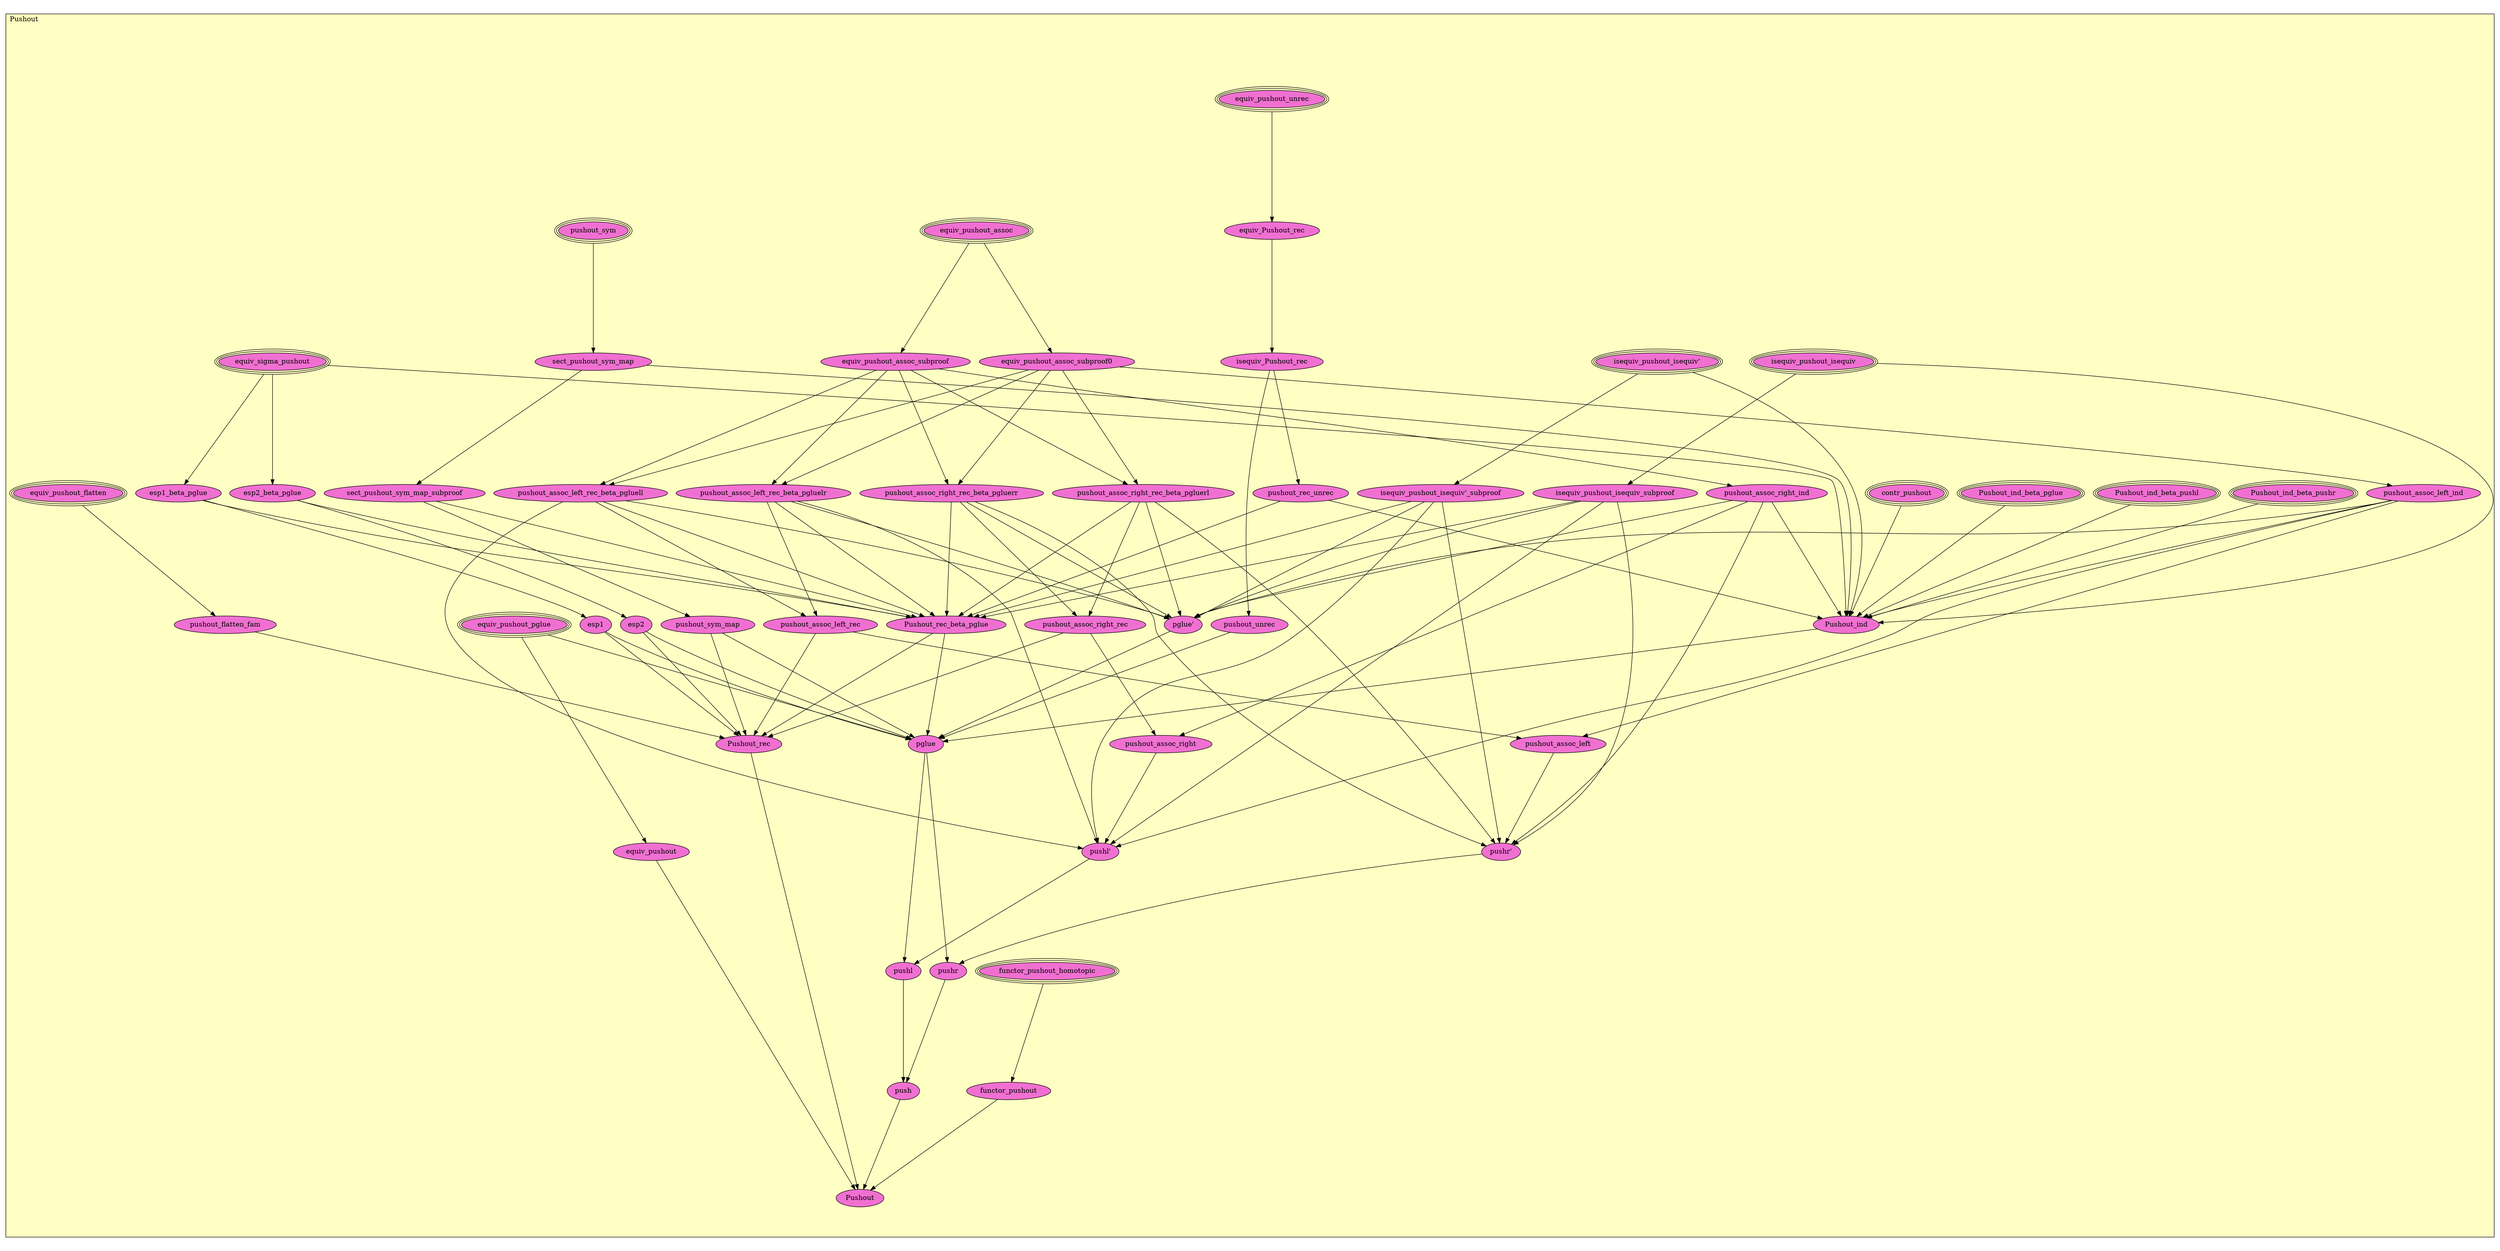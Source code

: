 digraph HoTT_Colimits_Pushout {
  graph [ratio=0.5]
  node [style=filled]
Pushout_equiv_pushout_flatten [label="equiv_pushout_flatten", URL=<Pushout.html#equiv_pushout_flatten>, peripheries=3, fillcolor="#F070D1"] ;
Pushout_pushout_flatten_fam [label="pushout_flatten_fam", URL=<Pushout.html#pushout_flatten_fam>, fillcolor="#F070D1"] ;
Pushout_isequiv_pushout_isequiv_ [label="isequiv_pushout_isequiv'", URL=<Pushout.html#isequiv_pushout_isequiv'>, peripheries=3, fillcolor="#F070D1"] ;
Pushout_isequiv_pushout_isequiv__subproof [label="isequiv_pushout_isequiv'_subproof", URL=<Pushout.html#isequiv_pushout_isequiv'_subproof>, fillcolor="#F070D1"] ;
Pushout_isequiv_pushout_isequiv [label="isequiv_pushout_isequiv", URL=<Pushout.html#isequiv_pushout_isequiv>, peripheries=3, fillcolor="#F070D1"] ;
Pushout_isequiv_pushout_isequiv_subproof [label="isequiv_pushout_isequiv_subproof", URL=<Pushout.html#isequiv_pushout_isequiv_subproof>, fillcolor="#F070D1"] ;
Pushout_equiv_pushout_assoc [label="equiv_pushout_assoc", URL=<Pushout.html#equiv_pushout_assoc>, peripheries=3, fillcolor="#F070D1"] ;
Pushout_equiv_pushout_assoc_subproof0 [label="equiv_pushout_assoc_subproof0", URL=<Pushout.html#equiv_pushout_assoc_subproof0>, fillcolor="#F070D1"] ;
Pushout_equiv_pushout_assoc_subproof [label="equiv_pushout_assoc_subproof", URL=<Pushout.html#equiv_pushout_assoc_subproof>, fillcolor="#F070D1"] ;
Pushout_pushout_assoc_right_rec_beta_pgluerr [label="pushout_assoc_right_rec_beta_pgluerr", URL=<Pushout.html#pushout_assoc_right_rec_beta_pgluerr>, fillcolor="#F070D1"] ;
Pushout_pushout_assoc_right_rec_beta_pgluerl [label="pushout_assoc_right_rec_beta_pgluerl", URL=<Pushout.html#pushout_assoc_right_rec_beta_pgluerl>, fillcolor="#F070D1"] ;
Pushout_pushout_assoc_right_rec [label="pushout_assoc_right_rec", URL=<Pushout.html#pushout_assoc_right_rec>, fillcolor="#F070D1"] ;
Pushout_pushout_assoc_right_ind [label="pushout_assoc_right_ind", URL=<Pushout.html#pushout_assoc_right_ind>, fillcolor="#F070D1"] ;
Pushout_pushout_assoc_right [label="pushout_assoc_right", URL=<Pushout.html#pushout_assoc_right>, fillcolor="#F070D1"] ;
Pushout_pushout_assoc_left_rec_beta_pgluelr [label="pushout_assoc_left_rec_beta_pgluelr", URL=<Pushout.html#pushout_assoc_left_rec_beta_pgluelr>, fillcolor="#F070D1"] ;
Pushout_pushout_assoc_left_rec_beta_pgluell [label="pushout_assoc_left_rec_beta_pgluell", URL=<Pushout.html#pushout_assoc_left_rec_beta_pgluell>, fillcolor="#F070D1"] ;
Pushout_pushout_assoc_left_rec [label="pushout_assoc_left_rec", URL=<Pushout.html#pushout_assoc_left_rec>, fillcolor="#F070D1"] ;
Pushout_pushout_assoc_left_ind [label="pushout_assoc_left_ind", URL=<Pushout.html#pushout_assoc_left_ind>, fillcolor="#F070D1"] ;
Pushout_pushout_assoc_left [label="pushout_assoc_left", URL=<Pushout.html#pushout_assoc_left>, fillcolor="#F070D1"] ;
Pushout_equiv_sigma_pushout [label="equiv_sigma_pushout", URL=<Pushout.html#equiv_sigma_pushout>, peripheries=3, fillcolor="#F070D1"] ;
Pushout_esp2_beta_pglue [label="esp2_beta_pglue", URL=<Pushout.html#esp2_beta_pglue>, fillcolor="#F070D1"] ;
Pushout_esp2 [label="esp2", URL=<Pushout.html#esp2>, fillcolor="#F070D1"] ;
Pushout_esp1_beta_pglue [label="esp1_beta_pglue", URL=<Pushout.html#esp1_beta_pglue>, fillcolor="#F070D1"] ;
Pushout_esp1 [label="esp1", URL=<Pushout.html#esp1>, fillcolor="#F070D1"] ;
Pushout_contr_pushout [label="contr_pushout", URL=<Pushout.html#contr_pushout>, peripheries=3, fillcolor="#F070D1"] ;
Pushout_equiv_pushout_pglue [label="equiv_pushout_pglue", URL=<Pushout.html#equiv_pushout_pglue>, peripheries=3, fillcolor="#F070D1"] ;
Pushout_equiv_pushout [label="equiv_pushout", URL=<Pushout.html#equiv_pushout>, fillcolor="#F070D1"] ;
Pushout_functor_pushout_homotopic [label="functor_pushout_homotopic", URL=<Pushout.html#functor_pushout_homotopic>, peripheries=3, fillcolor="#F070D1"] ;
Pushout_functor_pushout [label="functor_pushout", URL=<Pushout.html#functor_pushout>, fillcolor="#F070D1"] ;
Pushout_pushout_sym [label="pushout_sym", URL=<Pushout.html#pushout_sym>, peripheries=3, fillcolor="#F070D1"] ;
Pushout_sect_pushout_sym_map [label="sect_pushout_sym_map", URL=<Pushout.html#sect_pushout_sym_map>, fillcolor="#F070D1"] ;
Pushout_sect_pushout_sym_map_subproof [label="sect_pushout_sym_map_subproof", URL=<Pushout.html#sect_pushout_sym_map_subproof>, fillcolor="#F070D1"] ;
Pushout_pushout_sym_map [label="pushout_sym_map", URL=<Pushout.html#pushout_sym_map>, fillcolor="#F070D1"] ;
Pushout_equiv_pushout_unrec [label="equiv_pushout_unrec", URL=<Pushout.html#equiv_pushout_unrec>, peripheries=3, fillcolor="#F070D1"] ;
Pushout_equiv_Pushout_rec [label="equiv_Pushout_rec", URL=<Pushout.html#equiv_Pushout_rec>, fillcolor="#F070D1"] ;
Pushout_isequiv_Pushout_rec [label="isequiv_Pushout_rec", URL=<Pushout.html#isequiv_Pushout_rec>, fillcolor="#F070D1"] ;
Pushout_pushout_rec_unrec [label="pushout_rec_unrec", URL=<Pushout.html#pushout_rec_unrec>, fillcolor="#F070D1"] ;
Pushout_pushout_unrec [label="pushout_unrec", URL=<Pushout.html#pushout_unrec>, fillcolor="#F070D1"] ;
Pushout_Pushout_rec_beta_pglue [label="Pushout_rec_beta_pglue", URL=<Pushout.html#Pushout_rec_beta_pglue>, fillcolor="#F070D1"] ;
Pushout_Pushout_rec [label="Pushout_rec", URL=<Pushout.html#Pushout_rec>, fillcolor="#F070D1"] ;
Pushout_Pushout_ind_beta_pglue [label="Pushout_ind_beta_pglue", URL=<Pushout.html#Pushout_ind_beta_pglue>, peripheries=3, fillcolor="#F070D1"] ;
Pushout_Pushout_ind_beta_pushr [label="Pushout_ind_beta_pushr", URL=<Pushout.html#Pushout_ind_beta_pushr>, peripheries=3, fillcolor="#F070D1"] ;
Pushout_Pushout_ind_beta_pushl [label="Pushout_ind_beta_pushl", URL=<Pushout.html#Pushout_ind_beta_pushl>, peripheries=3, fillcolor="#F070D1"] ;
Pushout_Pushout_ind [label="Pushout_ind", URL=<Pushout.html#Pushout_ind>, fillcolor="#F070D1"] ;
Pushout_pglue_ [label="pglue'", URL=<Pushout.html#pglue'>, fillcolor="#F070D1"] ;
Pushout_pushr_ [label="pushr'", URL=<Pushout.html#pushr'>, fillcolor="#F070D1"] ;
Pushout_pushl_ [label="pushl'", URL=<Pushout.html#pushl'>, fillcolor="#F070D1"] ;
Pushout_pglue [label="pglue", URL=<Pushout.html#pglue>, fillcolor="#F070D1"] ;
Pushout_pushr [label="pushr", URL=<Pushout.html#pushr>, fillcolor="#F070D1"] ;
Pushout_pushl [label="pushl", URL=<Pushout.html#pushl>, fillcolor="#F070D1"] ;
Pushout_push [label="push", URL=<Pushout.html#push>, fillcolor="#F070D1"] ;
Pushout_Pushout [label="Pushout", URL=<Pushout.html#Pushout>, fillcolor="#F070D1"] ;
  Pushout_equiv_pushout_flatten -> Pushout_pushout_flatten_fam [] ;
  Pushout_pushout_flatten_fam -> Pushout_Pushout_rec [] ;
  Pushout_isequiv_pushout_isequiv_ -> Pushout_isequiv_pushout_isequiv__subproof [] ;
  Pushout_isequiv_pushout_isequiv_ -> Pushout_Pushout_ind [] ;
  Pushout_isequiv_pushout_isequiv__subproof -> Pushout_Pushout_rec_beta_pglue [] ;
  Pushout_isequiv_pushout_isequiv__subproof -> Pushout_pglue_ [] ;
  Pushout_isequiv_pushout_isequiv__subproof -> Pushout_pushr_ [] ;
  Pushout_isequiv_pushout_isequiv__subproof -> Pushout_pushl_ [] ;
  Pushout_isequiv_pushout_isequiv -> Pushout_isequiv_pushout_isequiv_subproof [] ;
  Pushout_isequiv_pushout_isequiv -> Pushout_Pushout_ind [] ;
  Pushout_isequiv_pushout_isequiv_subproof -> Pushout_Pushout_rec_beta_pglue [] ;
  Pushout_isequiv_pushout_isequiv_subproof -> Pushout_pglue_ [] ;
  Pushout_isequiv_pushout_isequiv_subproof -> Pushout_pushr_ [] ;
  Pushout_isequiv_pushout_isequiv_subproof -> Pushout_pushl_ [] ;
  Pushout_equiv_pushout_assoc -> Pushout_equiv_pushout_assoc_subproof0 [] ;
  Pushout_equiv_pushout_assoc -> Pushout_equiv_pushout_assoc_subproof [] ;
  Pushout_equiv_pushout_assoc_subproof0 -> Pushout_pushout_assoc_right_rec_beta_pgluerr [] ;
  Pushout_equiv_pushout_assoc_subproof0 -> Pushout_pushout_assoc_right_rec_beta_pgluerl [] ;
  Pushout_equiv_pushout_assoc_subproof0 -> Pushout_pushout_assoc_left_rec_beta_pgluelr [] ;
  Pushout_equiv_pushout_assoc_subproof0 -> Pushout_pushout_assoc_left_rec_beta_pgluell [] ;
  Pushout_equiv_pushout_assoc_subproof0 -> Pushout_pushout_assoc_left_ind [] ;
  Pushout_equiv_pushout_assoc_subproof -> Pushout_pushout_assoc_right_rec_beta_pgluerr [] ;
  Pushout_equiv_pushout_assoc_subproof -> Pushout_pushout_assoc_right_rec_beta_pgluerl [] ;
  Pushout_equiv_pushout_assoc_subproof -> Pushout_pushout_assoc_right_ind [] ;
  Pushout_equiv_pushout_assoc_subproof -> Pushout_pushout_assoc_left_rec_beta_pgluelr [] ;
  Pushout_equiv_pushout_assoc_subproof -> Pushout_pushout_assoc_left_rec_beta_pgluell [] ;
  Pushout_pushout_assoc_right_rec_beta_pgluerr -> Pushout_pushout_assoc_right_rec [] ;
  Pushout_pushout_assoc_right_rec_beta_pgluerr -> Pushout_Pushout_rec_beta_pglue [] ;
  Pushout_pushout_assoc_right_rec_beta_pgluerr -> Pushout_pglue_ [] ;
  Pushout_pushout_assoc_right_rec_beta_pgluerr -> Pushout_pushr_ [] ;
  Pushout_pushout_assoc_right_rec_beta_pgluerl -> Pushout_pushout_assoc_right_rec [] ;
  Pushout_pushout_assoc_right_rec_beta_pgluerl -> Pushout_Pushout_rec_beta_pglue [] ;
  Pushout_pushout_assoc_right_rec_beta_pgluerl -> Pushout_pglue_ [] ;
  Pushout_pushout_assoc_right_rec_beta_pgluerl -> Pushout_pushr_ [] ;
  Pushout_pushout_assoc_right_rec -> Pushout_pushout_assoc_right [] ;
  Pushout_pushout_assoc_right_rec -> Pushout_Pushout_rec [] ;
  Pushout_pushout_assoc_right_ind -> Pushout_pushout_assoc_right [] ;
  Pushout_pushout_assoc_right_ind -> Pushout_Pushout_ind [] ;
  Pushout_pushout_assoc_right_ind -> Pushout_pglue_ [] ;
  Pushout_pushout_assoc_right_ind -> Pushout_pushr_ [] ;
  Pushout_pushout_assoc_right -> Pushout_pushl_ [] ;
  Pushout_pushout_assoc_left_rec_beta_pgluelr -> Pushout_pushout_assoc_left_rec [] ;
  Pushout_pushout_assoc_left_rec_beta_pgluelr -> Pushout_Pushout_rec_beta_pglue [] ;
  Pushout_pushout_assoc_left_rec_beta_pgluelr -> Pushout_pglue_ [] ;
  Pushout_pushout_assoc_left_rec_beta_pgluelr -> Pushout_pushl_ [] ;
  Pushout_pushout_assoc_left_rec_beta_pgluell -> Pushout_pushout_assoc_left_rec [] ;
  Pushout_pushout_assoc_left_rec_beta_pgluell -> Pushout_Pushout_rec_beta_pglue [] ;
  Pushout_pushout_assoc_left_rec_beta_pgluell -> Pushout_pglue_ [] ;
  Pushout_pushout_assoc_left_rec_beta_pgluell -> Pushout_pushl_ [] ;
  Pushout_pushout_assoc_left_rec -> Pushout_pushout_assoc_left [] ;
  Pushout_pushout_assoc_left_rec -> Pushout_Pushout_rec [] ;
  Pushout_pushout_assoc_left_ind -> Pushout_pushout_assoc_left [] ;
  Pushout_pushout_assoc_left_ind -> Pushout_Pushout_ind [] ;
  Pushout_pushout_assoc_left_ind -> Pushout_pglue_ [] ;
  Pushout_pushout_assoc_left_ind -> Pushout_pushl_ [] ;
  Pushout_pushout_assoc_left -> Pushout_pushr_ [] ;
  Pushout_equiv_sigma_pushout -> Pushout_esp2_beta_pglue [] ;
  Pushout_equiv_sigma_pushout -> Pushout_esp1_beta_pglue [] ;
  Pushout_equiv_sigma_pushout -> Pushout_Pushout_ind [] ;
  Pushout_esp2_beta_pglue -> Pushout_esp2 [] ;
  Pushout_esp2_beta_pglue -> Pushout_Pushout_rec_beta_pglue [] ;
  Pushout_esp2 -> Pushout_Pushout_rec [] ;
  Pushout_esp2 -> Pushout_pglue [] ;
  Pushout_esp1_beta_pglue -> Pushout_esp1 [] ;
  Pushout_esp1_beta_pglue -> Pushout_Pushout_rec_beta_pglue [] ;
  Pushout_esp1 -> Pushout_Pushout_rec [] ;
  Pushout_esp1 -> Pushout_pglue [] ;
  Pushout_contr_pushout -> Pushout_Pushout_ind [] ;
  Pushout_equiv_pushout_pglue -> Pushout_equiv_pushout [] ;
  Pushout_equiv_pushout_pglue -> Pushout_pglue [] ;
  Pushout_equiv_pushout -> Pushout_Pushout [] ;
  Pushout_functor_pushout_homotopic -> Pushout_functor_pushout [] ;
  Pushout_functor_pushout -> Pushout_Pushout [] ;
  Pushout_pushout_sym -> Pushout_sect_pushout_sym_map [] ;
  Pushout_sect_pushout_sym_map -> Pushout_sect_pushout_sym_map_subproof [] ;
  Pushout_sect_pushout_sym_map -> Pushout_Pushout_ind [] ;
  Pushout_sect_pushout_sym_map_subproof -> Pushout_pushout_sym_map [] ;
  Pushout_sect_pushout_sym_map_subproof -> Pushout_Pushout_rec_beta_pglue [] ;
  Pushout_pushout_sym_map -> Pushout_Pushout_rec [] ;
  Pushout_pushout_sym_map -> Pushout_pglue [] ;
  Pushout_equiv_pushout_unrec -> Pushout_equiv_Pushout_rec [] ;
  Pushout_equiv_Pushout_rec -> Pushout_isequiv_Pushout_rec [] ;
  Pushout_isequiv_Pushout_rec -> Pushout_pushout_rec_unrec [] ;
  Pushout_isequiv_Pushout_rec -> Pushout_pushout_unrec [] ;
  Pushout_pushout_rec_unrec -> Pushout_Pushout_rec_beta_pglue [] ;
  Pushout_pushout_rec_unrec -> Pushout_Pushout_ind [] ;
  Pushout_pushout_unrec -> Pushout_pglue [] ;
  Pushout_Pushout_rec_beta_pglue -> Pushout_Pushout_rec [] ;
  Pushout_Pushout_rec_beta_pglue -> Pushout_pglue [] ;
  Pushout_Pushout_rec -> Pushout_Pushout [] ;
  Pushout_Pushout_ind_beta_pglue -> Pushout_Pushout_ind [] ;
  Pushout_Pushout_ind_beta_pushr -> Pushout_Pushout_ind [] ;
  Pushout_Pushout_ind_beta_pushl -> Pushout_Pushout_ind [] ;
  Pushout_Pushout_ind -> Pushout_pglue [] ;
  Pushout_pglue_ -> Pushout_pglue [] ;
  Pushout_pushr_ -> Pushout_pushr [] ;
  Pushout_pushl_ -> Pushout_pushl [] ;
  Pushout_pglue -> Pushout_pushr [] ;
  Pushout_pglue -> Pushout_pushl [] ;
  Pushout_pushr -> Pushout_push [] ;
  Pushout_pushl -> Pushout_push [] ;
  Pushout_push -> Pushout_Pushout [] ;
subgraph cluster_Pushout { label="Pushout"; fillcolor="#FFFFC3"; labeljust=l; style=filled 
Pushout_Pushout; Pushout_push; Pushout_pushl; Pushout_pushr; Pushout_pglue; Pushout_pushl_; Pushout_pushr_; Pushout_pglue_; Pushout_Pushout_ind; Pushout_Pushout_ind_beta_pushl; Pushout_Pushout_ind_beta_pushr; Pushout_Pushout_ind_beta_pglue; Pushout_Pushout_rec; Pushout_Pushout_rec_beta_pglue; Pushout_pushout_unrec; Pushout_pushout_rec_unrec; Pushout_isequiv_Pushout_rec; Pushout_equiv_Pushout_rec; Pushout_equiv_pushout_unrec; Pushout_pushout_sym_map; Pushout_sect_pushout_sym_map_subproof; Pushout_sect_pushout_sym_map; Pushout_pushout_sym; Pushout_functor_pushout; Pushout_functor_pushout_homotopic; Pushout_equiv_pushout; Pushout_equiv_pushout_pglue; Pushout_contr_pushout; Pushout_esp1; Pushout_esp1_beta_pglue; Pushout_esp2; Pushout_esp2_beta_pglue; Pushout_equiv_sigma_pushout; Pushout_pushout_assoc_left; Pushout_pushout_assoc_left_ind; Pushout_pushout_assoc_left_rec; Pushout_pushout_assoc_left_rec_beta_pgluell; Pushout_pushout_assoc_left_rec_beta_pgluelr; Pushout_pushout_assoc_right; Pushout_pushout_assoc_right_ind; Pushout_pushout_assoc_right_rec; Pushout_pushout_assoc_right_rec_beta_pgluerl; Pushout_pushout_assoc_right_rec_beta_pgluerr; Pushout_equiv_pushout_assoc_subproof; Pushout_equiv_pushout_assoc_subproof0; Pushout_equiv_pushout_assoc; Pushout_isequiv_pushout_isequiv_subproof; Pushout_isequiv_pushout_isequiv; Pushout_isequiv_pushout_isequiv__subproof; Pushout_isequiv_pushout_isequiv_; Pushout_pushout_flatten_fam; Pushout_equiv_pushout_flatten; };
} /* END */
